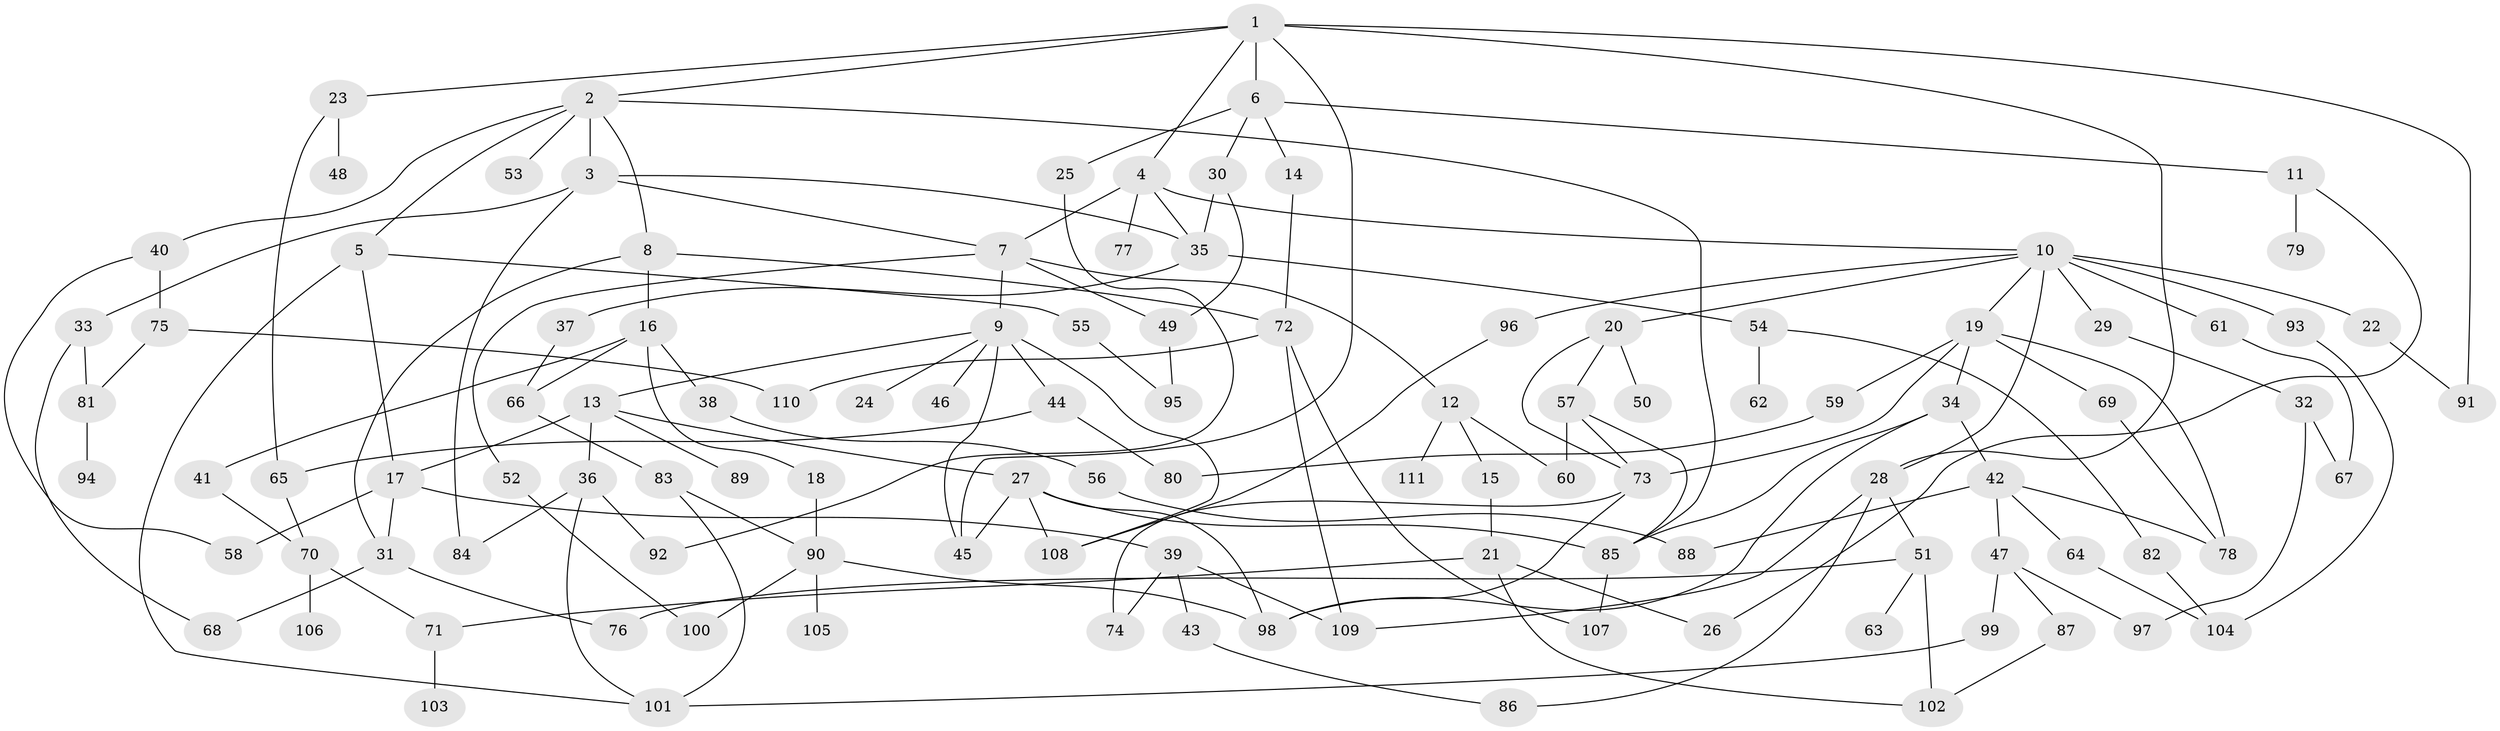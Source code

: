 // coarse degree distribution, {4: 0.15151515151515152, 2: 0.36363636363636365, 1: 0.21212121212121213, 3: 0.07575757575757576, 5: 0.07575757575757576, 12: 0.015151515151515152, 13: 0.015151515151515152, 9: 0.030303030303030304, 7: 0.015151515151515152, 6: 0.015151515151515152, 8: 0.030303030303030304}
// Generated by graph-tools (version 1.1) at 2025/45/03/04/25 21:45:15]
// undirected, 111 vertices, 165 edges
graph export_dot {
graph [start="1"]
  node [color=gray90,style=filled];
  1;
  2;
  3;
  4;
  5;
  6;
  7;
  8;
  9;
  10;
  11;
  12;
  13;
  14;
  15;
  16;
  17;
  18;
  19;
  20;
  21;
  22;
  23;
  24;
  25;
  26;
  27;
  28;
  29;
  30;
  31;
  32;
  33;
  34;
  35;
  36;
  37;
  38;
  39;
  40;
  41;
  42;
  43;
  44;
  45;
  46;
  47;
  48;
  49;
  50;
  51;
  52;
  53;
  54;
  55;
  56;
  57;
  58;
  59;
  60;
  61;
  62;
  63;
  64;
  65;
  66;
  67;
  68;
  69;
  70;
  71;
  72;
  73;
  74;
  75;
  76;
  77;
  78;
  79;
  80;
  81;
  82;
  83;
  84;
  85;
  86;
  87;
  88;
  89;
  90;
  91;
  92;
  93;
  94;
  95;
  96;
  97;
  98;
  99;
  100;
  101;
  102;
  103;
  104;
  105;
  106;
  107;
  108;
  109;
  110;
  111;
  1 -- 2;
  1 -- 4;
  1 -- 6;
  1 -- 23;
  1 -- 45;
  1 -- 91;
  1 -- 28;
  2 -- 3;
  2 -- 5;
  2 -- 8;
  2 -- 40;
  2 -- 53;
  2 -- 85;
  3 -- 7;
  3 -- 33;
  3 -- 35;
  3 -- 84;
  4 -- 10;
  4 -- 77;
  4 -- 35;
  4 -- 7;
  5 -- 55;
  5 -- 17;
  5 -- 101;
  6 -- 11;
  6 -- 14;
  6 -- 25;
  6 -- 30;
  7 -- 9;
  7 -- 12;
  7 -- 52;
  7 -- 49;
  8 -- 16;
  8 -- 31;
  8 -- 72;
  9 -- 13;
  9 -- 24;
  9 -- 44;
  9 -- 46;
  9 -- 45;
  9 -- 108;
  10 -- 19;
  10 -- 20;
  10 -- 22;
  10 -- 28;
  10 -- 29;
  10 -- 61;
  10 -- 93;
  10 -- 96;
  11 -- 79;
  11 -- 26;
  12 -- 15;
  12 -- 111;
  12 -- 60;
  13 -- 17;
  13 -- 27;
  13 -- 36;
  13 -- 89;
  14 -- 72;
  15 -- 21;
  16 -- 18;
  16 -- 38;
  16 -- 41;
  16 -- 66;
  17 -- 39;
  17 -- 58;
  17 -- 31;
  18 -- 90;
  19 -- 34;
  19 -- 59;
  19 -- 69;
  19 -- 73;
  19 -- 78;
  20 -- 50;
  20 -- 57;
  20 -- 73;
  21 -- 26;
  21 -- 102;
  21 -- 71;
  22 -- 91;
  23 -- 48;
  23 -- 65;
  25 -- 92;
  27 -- 98;
  27 -- 45;
  27 -- 108;
  27 -- 85;
  28 -- 51;
  28 -- 86;
  28 -- 109;
  29 -- 32;
  30 -- 49;
  30 -- 35;
  31 -- 76;
  31 -- 68;
  32 -- 67;
  32 -- 97;
  33 -- 68;
  33 -- 81;
  34 -- 42;
  34 -- 85;
  34 -- 98;
  35 -- 37;
  35 -- 54;
  36 -- 92;
  36 -- 101;
  36 -- 84;
  37 -- 66;
  38 -- 56;
  39 -- 43;
  39 -- 74;
  39 -- 109;
  40 -- 58;
  40 -- 75;
  41 -- 70;
  42 -- 47;
  42 -- 64;
  42 -- 88;
  42 -- 78;
  43 -- 86;
  44 -- 80;
  44 -- 65;
  47 -- 87;
  47 -- 99;
  47 -- 97;
  49 -- 95;
  51 -- 63;
  51 -- 76;
  51 -- 102;
  52 -- 100;
  54 -- 62;
  54 -- 82;
  55 -- 95;
  56 -- 88;
  57 -- 60;
  57 -- 73;
  57 -- 85;
  59 -- 80;
  61 -- 67;
  64 -- 104;
  65 -- 70;
  66 -- 83;
  69 -- 78;
  70 -- 71;
  70 -- 106;
  71 -- 103;
  72 -- 107;
  72 -- 110;
  72 -- 109;
  73 -- 98;
  73 -- 74;
  75 -- 81;
  75 -- 110;
  81 -- 94;
  82 -- 104;
  83 -- 90;
  83 -- 101;
  85 -- 107;
  87 -- 102;
  90 -- 100;
  90 -- 105;
  90 -- 98;
  93 -- 104;
  96 -- 108;
  99 -- 101;
}
